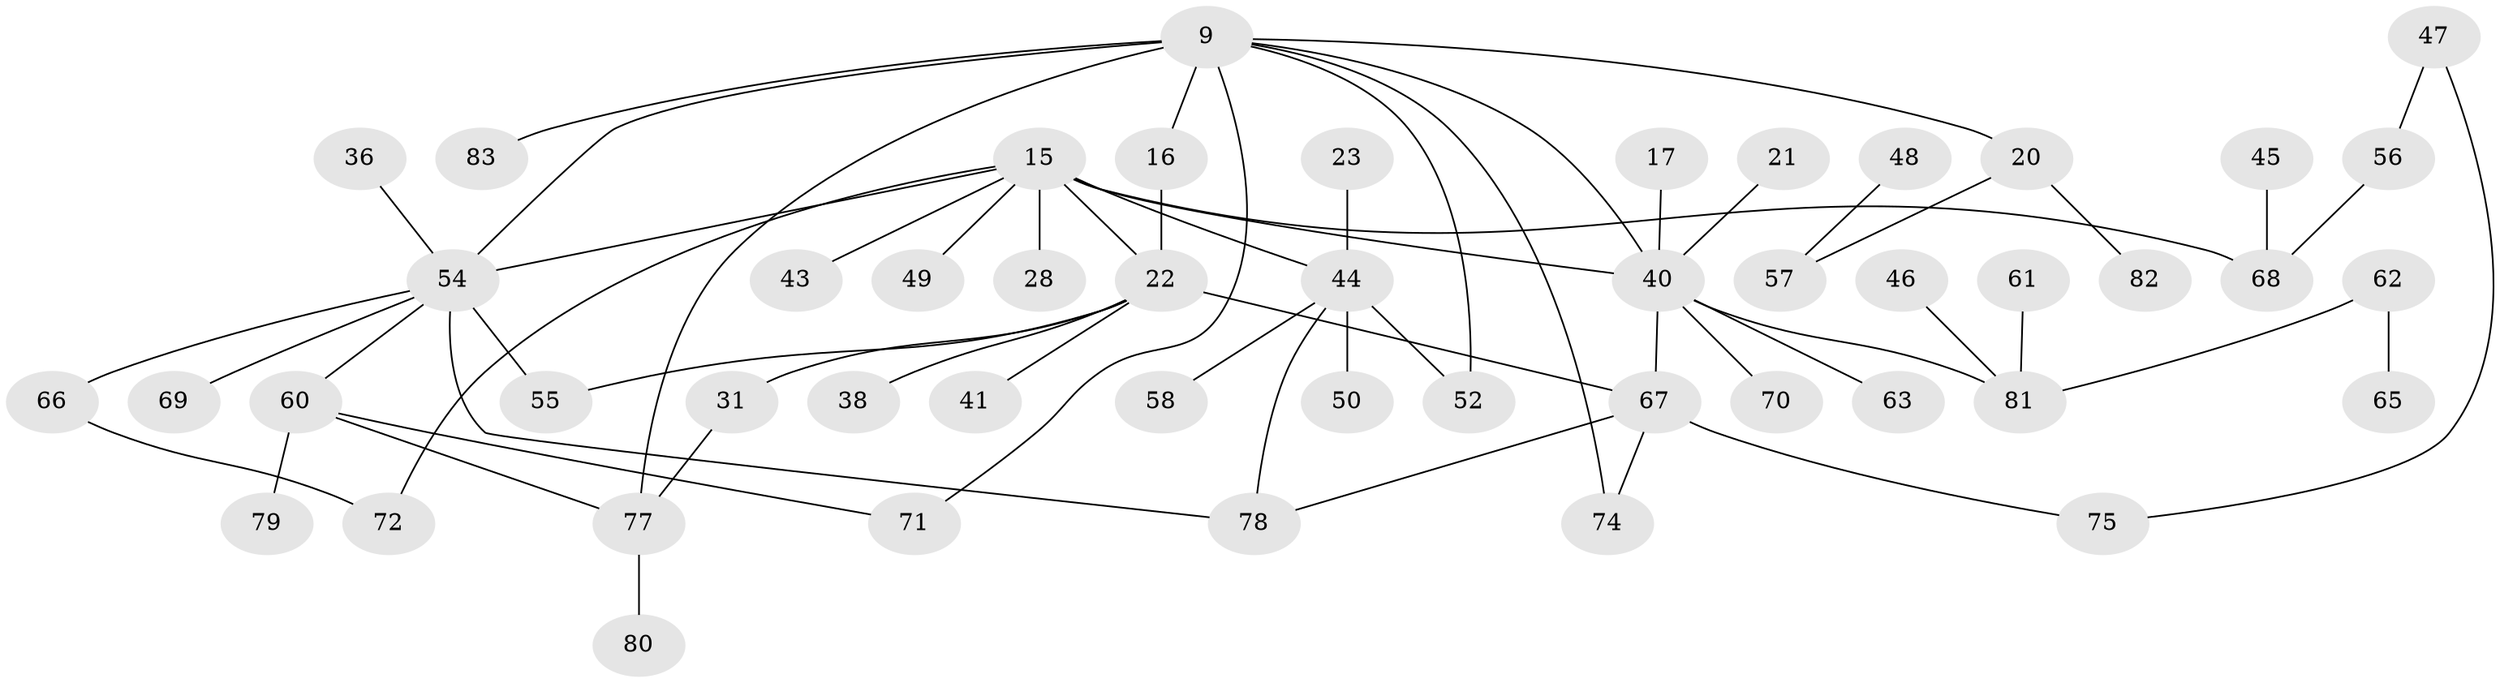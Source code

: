 // original degree distribution, {4: 0.13253012048192772, 6: 0.060240963855421686, 5: 0.060240963855421686, 7: 0.012048192771084338, 3: 0.14457831325301204, 2: 0.25301204819277107, 1: 0.3373493975903614}
// Generated by graph-tools (version 1.1) at 2025/45/03/04/25 21:45:47]
// undirected, 49 vertices, 61 edges
graph export_dot {
graph [start="1"]
  node [color=gray90,style=filled];
  9 [super="+3+7"];
  15 [super="+6+8"];
  16;
  17;
  20;
  21;
  22 [super="+18"];
  23;
  28;
  31;
  36;
  38;
  40 [super="+2+1"];
  41;
  43;
  44 [super="+12+35"];
  45;
  46;
  47;
  48;
  49 [super="+30"];
  50;
  52;
  54 [super="+29+32"];
  55;
  56 [super="+39"];
  57 [super="+34"];
  58;
  60 [super="+51+53"];
  61;
  62;
  63;
  65;
  66;
  67 [super="+25+59"];
  68 [super="+11+27"];
  69;
  70;
  71 [super="+42"];
  72;
  74 [super="+64"];
  75;
  77 [super="+76"];
  78 [super="+73"];
  79;
  80;
  81 [super="+14"];
  82;
  83;
  9 -- 16;
  9 -- 77 [weight=3];
  9 -- 40 [weight=2];
  9 -- 83;
  9 -- 52;
  9 -- 20;
  9 -- 54;
  9 -- 74;
  9 -- 71;
  15 -- 22 [weight=2];
  15 -- 54 [weight=3];
  15 -- 43;
  15 -- 40;
  15 -- 72;
  15 -- 28;
  15 -- 44 [weight=2];
  15 -- 68;
  15 -- 49;
  16 -- 22;
  17 -- 40;
  20 -- 82;
  20 -- 57 [weight=2];
  21 -- 40;
  22 -- 55;
  22 -- 38;
  22 -- 41;
  22 -- 31;
  22 -- 67;
  23 -- 44;
  31 -- 77;
  36 -- 54;
  40 -- 70;
  40 -- 67 [weight=2];
  40 -- 63;
  40 -- 81 [weight=2];
  44 -- 58;
  44 -- 50;
  44 -- 52;
  44 -- 78;
  45 -- 68;
  46 -- 81;
  47 -- 75;
  47 -- 56;
  48 -- 57;
  54 -- 66;
  54 -- 69;
  54 -- 55;
  54 -- 60 [weight=2];
  54 -- 78;
  56 -- 68;
  60 -- 71;
  60 -- 77;
  60 -- 79;
  61 -- 81;
  62 -- 65;
  62 -- 81;
  66 -- 72;
  67 -- 75;
  67 -- 74;
  67 -- 78;
  77 -- 80;
}
